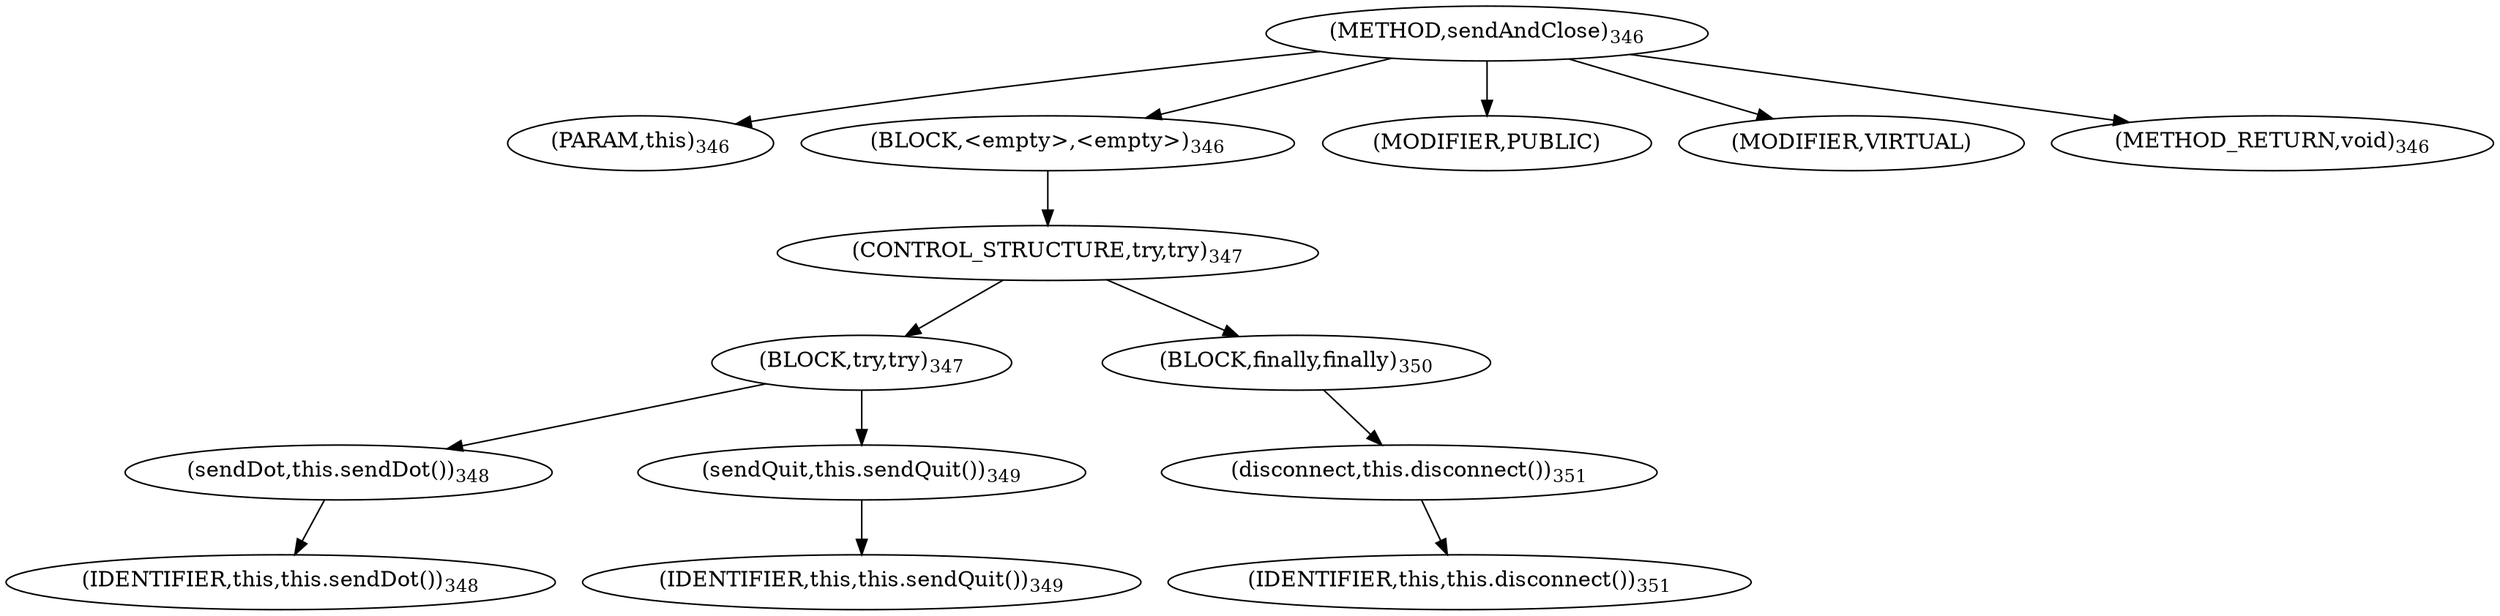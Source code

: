 digraph "sendAndClose" {  
"596" [label = <(METHOD,sendAndClose)<SUB>346</SUB>> ]
"51" [label = <(PARAM,this)<SUB>346</SUB>> ]
"597" [label = <(BLOCK,&lt;empty&gt;,&lt;empty&gt;)<SUB>346</SUB>> ]
"598" [label = <(CONTROL_STRUCTURE,try,try)<SUB>347</SUB>> ]
"599" [label = <(BLOCK,try,try)<SUB>347</SUB>> ]
"600" [label = <(sendDot,this.sendDot())<SUB>348</SUB>> ]
"50" [label = <(IDENTIFIER,this,this.sendDot())<SUB>348</SUB>> ]
"601" [label = <(sendQuit,this.sendQuit())<SUB>349</SUB>> ]
"52" [label = <(IDENTIFIER,this,this.sendQuit())<SUB>349</SUB>> ]
"602" [label = <(BLOCK,finally,finally)<SUB>350</SUB>> ]
"603" [label = <(disconnect,this.disconnect())<SUB>351</SUB>> ]
"53" [label = <(IDENTIFIER,this,this.disconnect())<SUB>351</SUB>> ]
"604" [label = <(MODIFIER,PUBLIC)> ]
"605" [label = <(MODIFIER,VIRTUAL)> ]
"606" [label = <(METHOD_RETURN,void)<SUB>346</SUB>> ]
  "596" -> "51" 
  "596" -> "597" 
  "596" -> "604" 
  "596" -> "605" 
  "596" -> "606" 
  "597" -> "598" 
  "598" -> "599" 
  "598" -> "602" 
  "599" -> "600" 
  "599" -> "601" 
  "600" -> "50" 
  "601" -> "52" 
  "602" -> "603" 
  "603" -> "53" 
}
